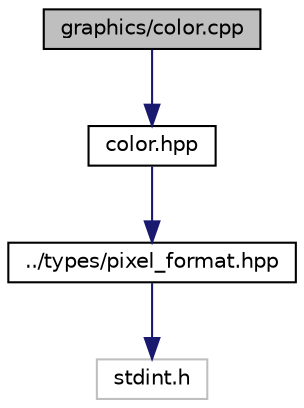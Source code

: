 digraph "graphics/color.cpp"
{
  edge [fontname="Helvetica",fontsize="10",labelfontname="Helvetica",labelfontsize="10"];
  node [fontname="Helvetica",fontsize="10",shape=record];
  Node0 [label="graphics/color.cpp",height=0.2,width=0.4,color="black", fillcolor="grey75", style="filled", fontcolor="black"];
  Node0 -> Node1 [color="midnightblue",fontsize="10",style="solid",fontname="Helvetica"];
  Node1 [label="color.hpp",height=0.2,width=0.4,color="black", fillcolor="white", style="filled",URL="$color_8hpp_source.html"];
  Node1 -> Node2 [color="midnightblue",fontsize="10",style="solid",fontname="Helvetica"];
  Node2 [label="../types/pixel_format.hpp",height=0.2,width=0.4,color="black", fillcolor="white", style="filled",URL="$pixel__format_8hpp_source.html"];
  Node2 -> Node3 [color="midnightblue",fontsize="10",style="solid",fontname="Helvetica"];
  Node3 [label="stdint.h",height=0.2,width=0.4,color="grey75", fillcolor="white", style="filled"];
}
